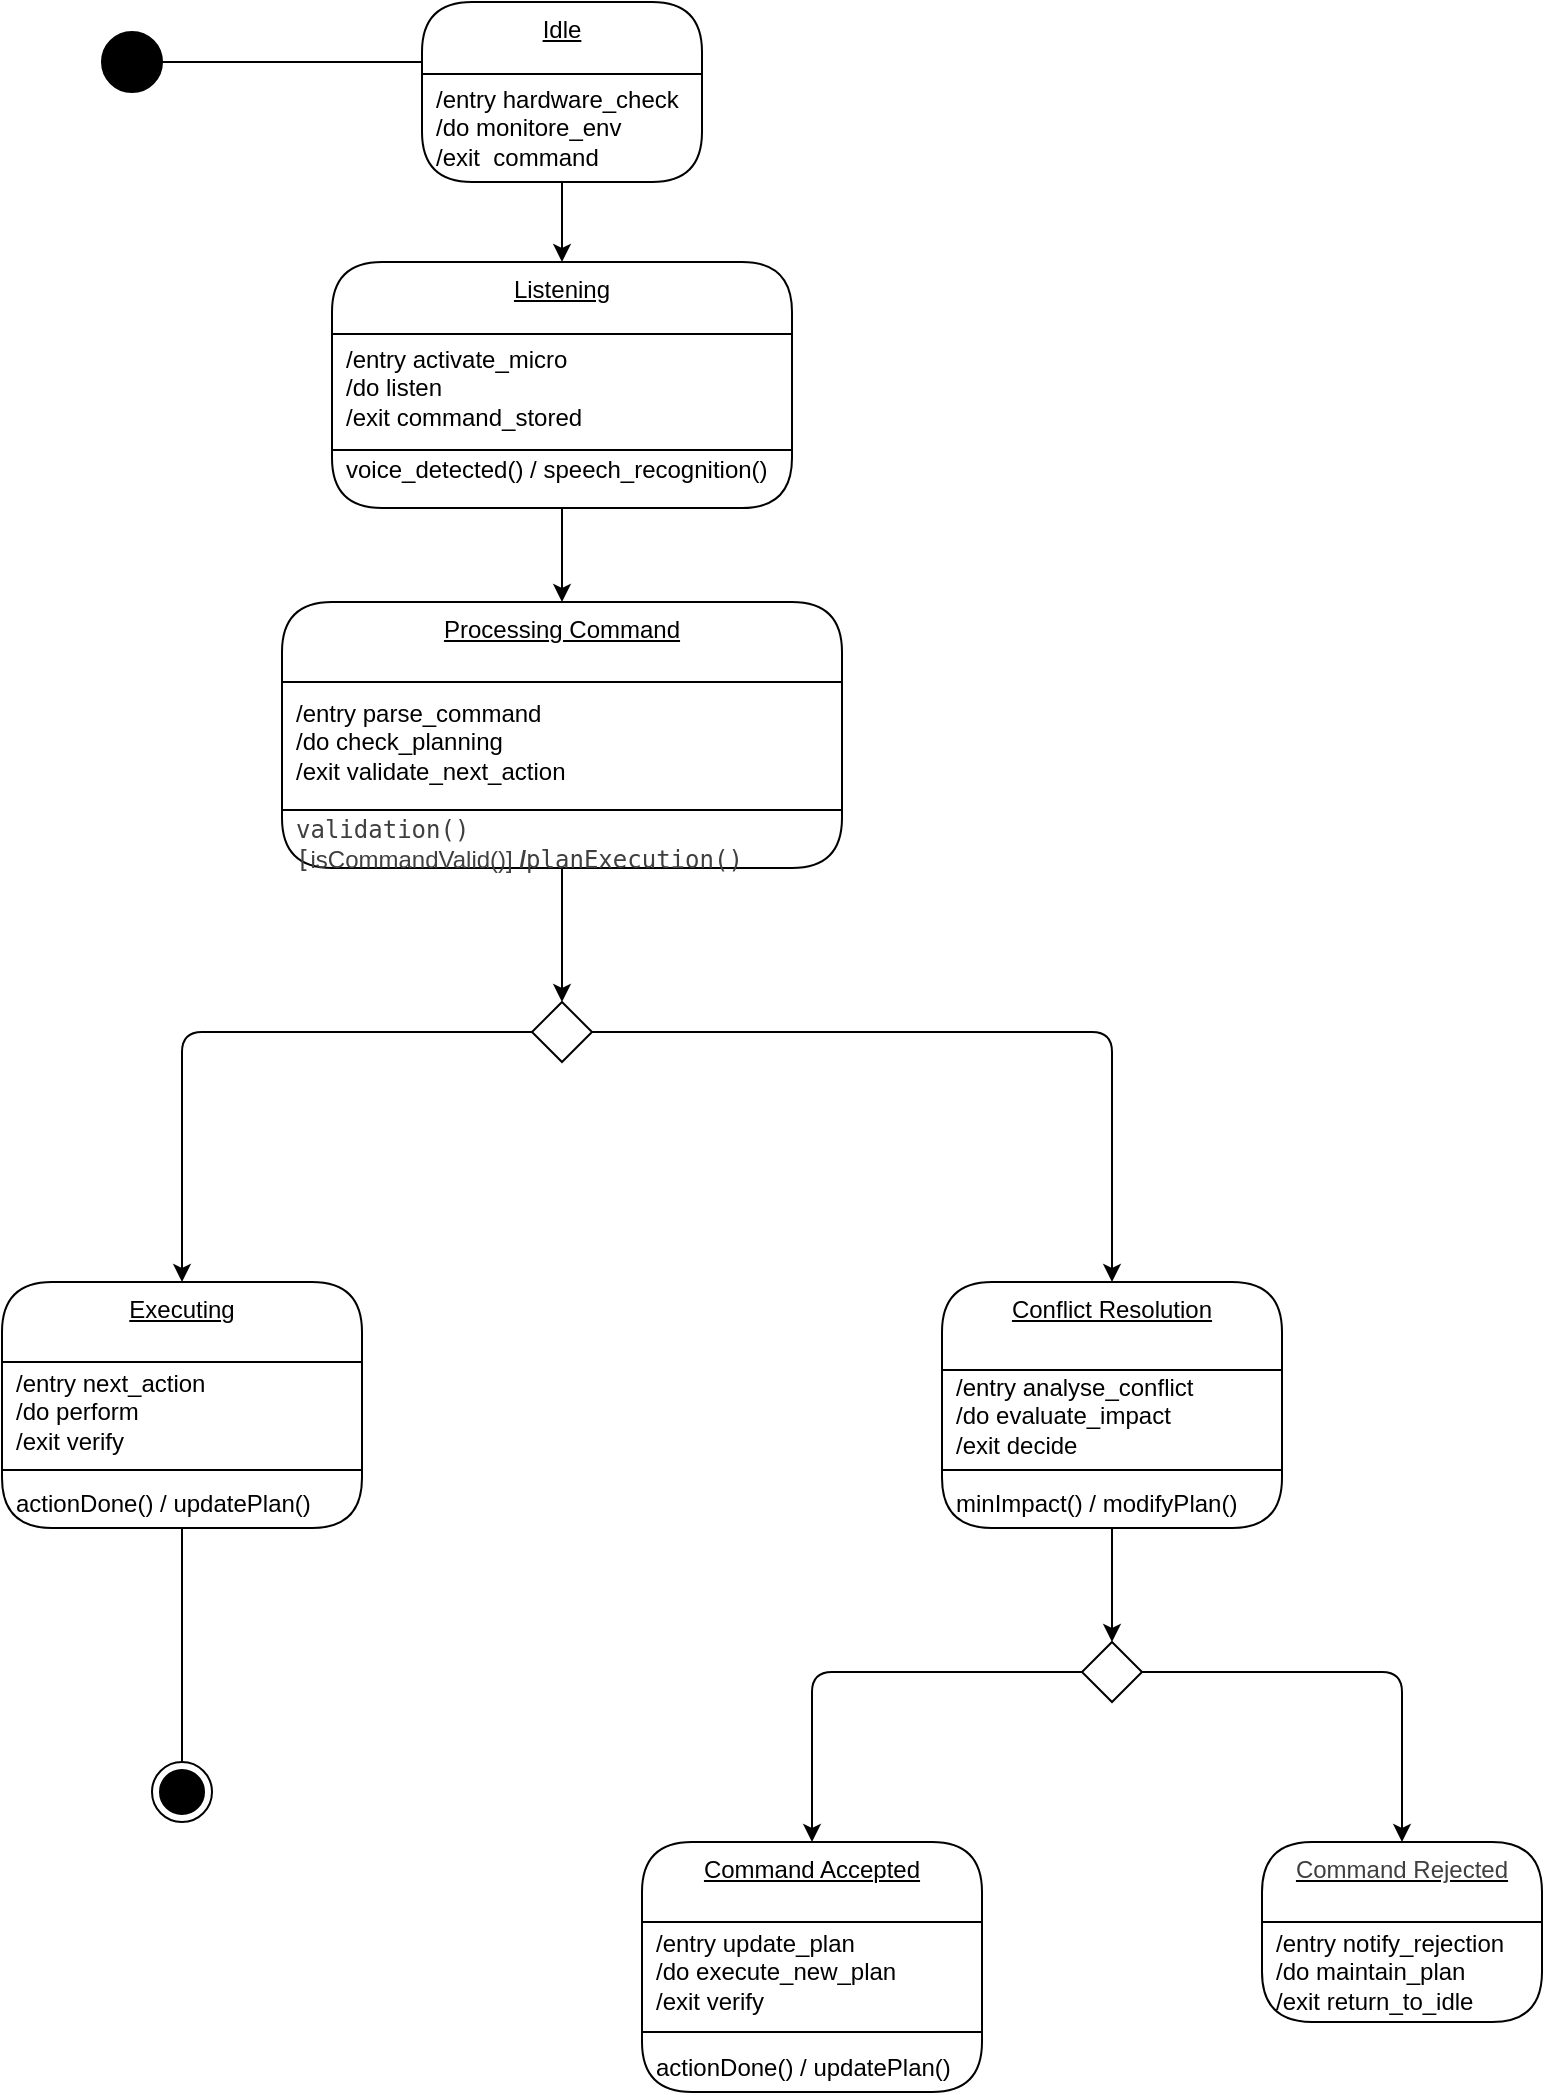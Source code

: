 <mxfile>
  <diagram id="jrT80_FzYf5kzHH22k15" name="Page-1">
    <mxGraphModel dx="1316" dy="800" grid="1" gridSize="10" guides="1" tooltips="1" connect="1" arrows="1" fold="1" page="1" pageScale="1" pageWidth="1654" pageHeight="2336" background="#ffffff" math="0" shadow="0">
      <root>
        <mxCell id="0" />
        <mxCell id="1" parent="0" />
        <mxCell id="10" value="" style="ellipse;fillColor=strokeColor;html=1;" parent="1" vertex="1">
          <mxGeometry x="330" y="15" width="30" height="30" as="geometry" />
        </mxCell>
        <mxCell id="11" value="" style="endArrow=none;startArrow=none;endFill=0;startFill=0;endSize=8;html=1;verticalAlign=bottom;labelBackgroundColor=none;strokeWidth=1;exitX=1;exitY=0.5;exitDx=0;exitDy=0;entryX=0;entryY=0.5;entryDx=0;entryDy=0;" parent="1" source="10" edge="1">
          <mxGeometry width="160" relative="1" as="geometry">
            <mxPoint x="410" y="70" as="sourcePoint" />
            <mxPoint x="490" y="30" as="targetPoint" />
          </mxGeometry>
        </mxCell>
        <mxCell id="12" value="" style="ellipse;html=1;shape=endState;fillColor=strokeColor;" parent="1" vertex="1">
          <mxGeometry x="355" y="880" width="30" height="30" as="geometry" />
        </mxCell>
        <mxCell id="13" value="" style="endArrow=none;startArrow=none;endFill=0;startFill=0;endSize=8;html=1;verticalAlign=bottom;labelBackgroundColor=none;strokeWidth=1;exitX=0.5;exitY=1;exitDx=0;exitDy=0;entryX=0.5;entryY=0;entryDx=0;entryDy=0;" parent="1" source="44" target="12" edge="1">
          <mxGeometry width="160" relative="1" as="geometry">
            <mxPoint x="350" y="800" as="sourcePoint" />
            <mxPoint x="430" y="830" as="targetPoint" />
          </mxGeometry>
        </mxCell>
        <mxCell id="14" value="Idle" style="swimlane;fontStyle=4;align=center;verticalAlign=top;childLayout=stackLayout;horizontal=1;startSize=36;horizontalStack=0;resizeParent=1;resizeParentMax=0;resizeLast=0;collapsible=0;marginBottom=0;html=1;rounded=1;absoluteArcSize=1;arcSize=50;whiteSpace=wrap;" parent="1" vertex="1">
          <mxGeometry x="490" width="140" height="90" as="geometry" />
        </mxCell>
        <mxCell id="18" value="/entry hardware_check&lt;div&gt;/do monitore_env&lt;/div&gt;&lt;div&gt;/exit&amp;nbsp; command&lt;/div&gt;" style="fillColor=none;strokeColor=none;align=left;verticalAlign=middle;spacingLeft=5;whiteSpace=wrap;html=1;" parent="14" vertex="1">
          <mxGeometry y="36" width="140" height="54" as="geometry" />
        </mxCell>
        <mxCell id="21" value="Listening" style="swimlane;fontStyle=4;align=center;verticalAlign=top;childLayout=stackLayout;horizontal=1;startSize=36;horizontalStack=0;resizeParent=1;resizeParentMax=0;resizeLast=0;collapsible=0;marginBottom=0;html=1;rounded=1;absoluteArcSize=1;arcSize=50;whiteSpace=wrap;" parent="1" vertex="1">
          <mxGeometry x="445" y="130" width="230" height="123" as="geometry" />
        </mxCell>
        <mxCell id="25" value="/entry activate_micro&lt;div&gt;/do listen&lt;/div&gt;&lt;div&gt;/exit command_stored&lt;/div&gt;" style="fillColor=none;strokeColor=none;align=left;verticalAlign=middle;spacingLeft=5;whiteSpace=wrap;html=1;" parent="21" vertex="1">
          <mxGeometry y="36" width="230" height="54" as="geometry" />
        </mxCell>
        <mxCell id="26" value="" style="line;strokeWidth=1;fillColor=none;align=left;verticalAlign=middle;spacingTop=-1;spacingLeft=3;spacingRight=3;rotatable=0;labelPosition=right;points=[];portConstraint=eastwest;" parent="21" vertex="1">
          <mxGeometry y="90" width="230" height="8" as="geometry" />
        </mxCell>
        <mxCell id="27" value="voice_detected() / speech_recognition()&lt;div&gt;&lt;br&gt;&lt;/div&gt;" style="fillColor=none;strokeColor=none;align=left;verticalAlign=middle;spacingLeft=5;whiteSpace=wrap;html=1;" parent="21" vertex="1">
          <mxGeometry y="98" width="230" height="25" as="geometry" />
        </mxCell>
        <mxCell id="70" value="" style="edgeStyle=none;html=1;" parent="1" source="28" target="68" edge="1">
          <mxGeometry relative="1" as="geometry" />
        </mxCell>
        <mxCell id="28" value="Processing Command&lt;div&gt;&lt;br style=&quot;color: rgb(63, 63, 63);&quot;&gt;&lt;/div&gt;" style="swimlane;fontStyle=4;align=center;verticalAlign=top;childLayout=stackLayout;horizontal=1;startSize=40;horizontalStack=0;resizeParent=1;resizeParentMax=0;resizeLast=0;collapsible=0;marginBottom=0;html=1;rounded=1;absoluteArcSize=1;arcSize=50;whiteSpace=wrap;" parent="1" vertex="1">
          <mxGeometry x="420" y="300" width="280" height="133" as="geometry" />
        </mxCell>
        <mxCell id="32" value="/entry parse_command&lt;div&gt;/do check_planning&lt;/div&gt;&lt;div&gt;/exit validate_next_action&lt;/div&gt;" style="fillColor=none;strokeColor=none;align=left;verticalAlign=middle;spacingLeft=5;whiteSpace=wrap;html=1;" parent="28" vertex="1">
          <mxGeometry y="40" width="280" height="60" as="geometry" />
        </mxCell>
        <mxCell id="33" value="" style="line;strokeWidth=1;fillColor=none;align=left;verticalAlign=middle;spacingTop=-1;spacingLeft=3;spacingRight=3;rotatable=0;labelPosition=right;points=[];portConstraint=eastwest;" parent="28" vertex="1">
          <mxGeometry y="100" width="280" height="8" as="geometry" />
        </mxCell>
        <mxCell id="34" value="&lt;code style=&quot;color: rgb(63, 63, 63);&quot; class=&quot;&quot;&gt;validation()[&lt;/code&gt;&lt;span style=&quot;color: rgb(63, 63, 63);&quot;&gt;isCommandValid()]&lt;/span&gt;&lt;b style=&quot;color: rgb(63, 63, 63);&quot;&gt;&amp;nbsp;/&lt;/b&gt;&lt;code style=&quot;color: rgb(63, 63, 63);&quot; class=&quot;&quot;&gt;planExecution()&lt;/code&gt;" style="fillColor=none;strokeColor=none;align=left;verticalAlign=middle;spacingLeft=5;whiteSpace=wrap;html=1;" parent="28" vertex="1">
          <mxGeometry y="108" width="280" height="25" as="geometry" />
        </mxCell>
        <mxCell id="38" value="Executing" style="swimlane;fontStyle=4;align=center;verticalAlign=top;childLayout=stackLayout;horizontal=1;startSize=40;horizontalStack=0;resizeParent=1;resizeParentMax=0;resizeLast=0;collapsible=0;marginBottom=0;html=1;rounded=1;absoluteArcSize=1;arcSize=50;whiteSpace=wrap;" parent="1" vertex="1">
          <mxGeometry x="280" y="640" width="180" height="123" as="geometry" />
        </mxCell>
        <mxCell id="42" value="&lt;span style=&quot;color: rgb(0, 0, 0);&quot;&gt;/entry next_action&lt;/span&gt;&lt;div&gt;/do perform&lt;/div&gt;&lt;div&gt;/exit verify&lt;/div&gt;" style="fillColor=none;strokeColor=none;align=left;verticalAlign=middle;spacingLeft=5;whiteSpace=wrap;html=1;" parent="38" vertex="1">
          <mxGeometry y="40" width="180" height="50" as="geometry" />
        </mxCell>
        <mxCell id="43" value="" style="line;strokeWidth=1;fillColor=none;align=left;verticalAlign=middle;spacingTop=-1;spacingLeft=3;spacingRight=3;rotatable=0;labelPosition=right;points=[];portConstraint=eastwest;" parent="38" vertex="1">
          <mxGeometry y="90" width="180" height="8" as="geometry" />
        </mxCell>
        <mxCell id="44" value="actionDone() / updatePlan()" style="fillColor=none;strokeColor=none;align=left;verticalAlign=middle;spacingLeft=5;whiteSpace=wrap;html=1;" parent="38" vertex="1">
          <mxGeometry y="98" width="180" height="25" as="geometry" />
        </mxCell>
        <mxCell id="45" value="Conflict Resolution" style="swimlane;fontStyle=4;align=center;verticalAlign=top;childLayout=stackLayout;horizontal=1;startSize=44;horizontalStack=0;resizeParent=1;resizeParentMax=0;resizeLast=0;collapsible=0;marginBottom=0;html=1;rounded=1;absoluteArcSize=1;arcSize=50;whiteSpace=wrap;" parent="1" vertex="1">
          <mxGeometry x="750" y="640" width="170" height="123" as="geometry" />
        </mxCell>
        <mxCell id="49" value="/entry analyse_conflict&lt;div&gt;/do evaluate_impact&lt;/div&gt;&lt;div&gt;/exit decide&lt;/div&gt;" style="fillColor=none;strokeColor=none;align=left;verticalAlign=middle;spacingLeft=5;whiteSpace=wrap;html=1;" parent="45" vertex="1">
          <mxGeometry y="44" width="170" height="46" as="geometry" />
        </mxCell>
        <mxCell id="50" value="" style="line;strokeWidth=1;fillColor=none;align=left;verticalAlign=middle;spacingTop=-1;spacingLeft=3;spacingRight=3;rotatable=0;labelPosition=right;points=[];portConstraint=eastwest;" parent="45" vertex="1">
          <mxGeometry y="90" width="170" height="8" as="geometry" />
        </mxCell>
        <mxCell id="51" value="minImpact() / modifyPlan()" style="fillColor=none;strokeColor=none;align=left;verticalAlign=middle;spacingLeft=5;whiteSpace=wrap;html=1;" parent="45" vertex="1">
          <mxGeometry y="98" width="170" height="25" as="geometry" />
        </mxCell>
        <mxCell id="52" value="Command Accepted" style="swimlane;fontStyle=4;align=center;verticalAlign=top;childLayout=stackLayout;horizontal=1;startSize=40;horizontalStack=0;resizeParent=1;resizeParentMax=0;resizeLast=0;collapsible=0;marginBottom=0;html=1;rounded=1;absoluteArcSize=1;arcSize=50;whiteSpace=wrap;" parent="1" vertex="1">
          <mxGeometry x="600" y="920" width="170" height="125" as="geometry" />
        </mxCell>
        <mxCell id="56" value="/entry update_plan&lt;div&gt;/do execute_new_plan&lt;/div&gt;&lt;div&gt;/exit verify&lt;/div&gt;" style="fillColor=none;strokeColor=none;align=left;verticalAlign=middle;spacingLeft=5;whiteSpace=wrap;html=1;" parent="52" vertex="1">
          <mxGeometry y="40" width="170" height="50" as="geometry" />
        </mxCell>
        <mxCell id="57" value="" style="line;strokeWidth=1;fillColor=none;align=left;verticalAlign=middle;spacingTop=-1;spacingLeft=3;spacingRight=3;rotatable=0;labelPosition=right;points=[];portConstraint=eastwest;" parent="52" vertex="1">
          <mxGeometry y="90" width="170" height="10" as="geometry" />
        </mxCell>
        <mxCell id="58" value="&lt;span style=&quot;color: rgb(0, 0, 0);&quot;&gt;actionDone() / updatePlan()&lt;/span&gt;" style="fillColor=none;strokeColor=none;align=left;verticalAlign=middle;spacingLeft=5;whiteSpace=wrap;html=1;" parent="52" vertex="1">
          <mxGeometry y="100" width="170" height="25" as="geometry" />
        </mxCell>
        <mxCell id="59" value="&lt;span style=&quot;color: rgb(63, 63, 63);&quot;&gt;Command Rejected&lt;/span&gt;" style="swimlane;fontStyle=4;align=center;verticalAlign=top;childLayout=stackLayout;horizontal=1;startSize=40;horizontalStack=0;resizeParent=1;resizeParentMax=0;resizeLast=0;collapsible=0;marginBottom=0;html=1;rounded=1;absoluteArcSize=1;arcSize=50;whiteSpace=wrap;" parent="1" vertex="1">
          <mxGeometry x="910" y="920" width="140" height="90" as="geometry" />
        </mxCell>
        <mxCell id="63" value="/entry notify_rejection&lt;div&gt;/do maintain_plan&lt;/div&gt;&lt;div&gt;/exit return_to_idle&lt;/div&gt;" style="fillColor=none;strokeColor=none;align=left;verticalAlign=middle;spacingLeft=5;whiteSpace=wrap;html=1;" parent="59" vertex="1">
          <mxGeometry y="40" width="140" height="50" as="geometry" />
        </mxCell>
        <mxCell id="66" value="" style="edgeStyle=none;html=1;" parent="1" source="18" edge="1">
          <mxGeometry relative="1" as="geometry">
            <mxPoint x="560" y="130" as="targetPoint" />
          </mxGeometry>
        </mxCell>
        <mxCell id="67" value="" style="edgeStyle=none;html=1;" parent="1" source="27" edge="1">
          <mxGeometry relative="1" as="geometry">
            <mxPoint x="560" y="300" as="targetPoint" />
          </mxGeometry>
        </mxCell>
        <mxCell id="71" style="edgeStyle=none;html=1;entryX=0.5;entryY=0;entryDx=0;entryDy=0;" parent="1" source="68" target="38" edge="1">
          <mxGeometry relative="1" as="geometry">
            <Array as="points">
              <mxPoint x="370" y="515" />
            </Array>
          </mxGeometry>
        </mxCell>
        <mxCell id="72" style="edgeStyle=none;html=1;entryX=0.5;entryY=0;entryDx=0;entryDy=0;" parent="1" source="68" target="45" edge="1">
          <mxGeometry relative="1" as="geometry">
            <Array as="points">
              <mxPoint x="835" y="515" />
            </Array>
          </mxGeometry>
        </mxCell>
        <mxCell id="68" value="" style="rhombus;" parent="1" vertex="1">
          <mxGeometry x="545" y="500" width="30" height="30" as="geometry" />
        </mxCell>
        <mxCell id="76" style="edgeStyle=none;html=1;entryX=0.5;entryY=0;entryDx=0;entryDy=0;" parent="1" source="69" target="52" edge="1">
          <mxGeometry relative="1" as="geometry">
            <Array as="points">
              <mxPoint x="685" y="835" />
            </Array>
          </mxGeometry>
        </mxCell>
        <mxCell id="77" style="edgeStyle=none;html=1;entryX=0.5;entryY=0;entryDx=0;entryDy=0;" parent="1" source="69" target="59" edge="1">
          <mxGeometry relative="1" as="geometry">
            <Array as="points">
              <mxPoint x="980" y="835" />
            </Array>
          </mxGeometry>
        </mxCell>
        <mxCell id="69" value="" style="rhombus;" parent="1" vertex="1">
          <mxGeometry x="820" y="820" width="30" height="30" as="geometry" />
        </mxCell>
        <mxCell id="75" style="edgeStyle=none;html=1;entryX=0.5;entryY=0;entryDx=0;entryDy=0;" parent="1" source="51" target="69" edge="1">
          <mxGeometry relative="1" as="geometry" />
        </mxCell>
      </root>
    </mxGraphModel>
  </diagram>
</mxfile>
